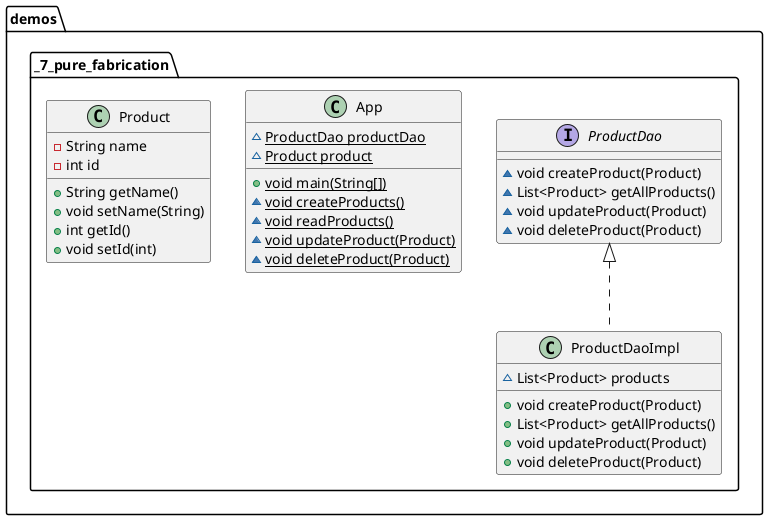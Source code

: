 @startuml
interface demos._7_pure_fabrication.ProductDao {
~ void createProduct(Product)
~ List<Product> getAllProducts()
~ void updateProduct(Product)
~ void deleteProduct(Product)
}
class demos._7_pure_fabrication.App {
~ {static} ProductDao productDao
~ {static} Product product
+ {static} void main(String[])
~ {static} void createProducts()
~ {static} void readProducts()
~ {static} void updateProduct(Product)
~ {static} void deleteProduct(Product)
}
class demos._7_pure_fabrication.Product {
- String name
- int id
+ String getName()
+ void setName(String)
+ int getId()
+ void setId(int)
}
class demos._7_pure_fabrication.ProductDaoImpl {
~ List<Product> products
+ void createProduct(Product)
+ List<Product> getAllProducts()
+ void updateProduct(Product)
+ void deleteProduct(Product)
}


demos._7_pure_fabrication.ProductDao <|.. demos._7_pure_fabrication.ProductDaoImpl
@enduml